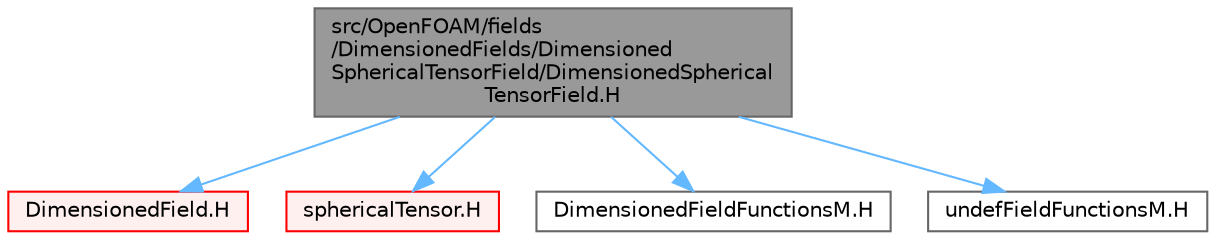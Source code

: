 digraph "src/OpenFOAM/fields/DimensionedFields/DimensionedSphericalTensorField/DimensionedSphericalTensorField.H"
{
 // LATEX_PDF_SIZE
  bgcolor="transparent";
  edge [fontname=Helvetica,fontsize=10,labelfontname=Helvetica,labelfontsize=10];
  node [fontname=Helvetica,fontsize=10,shape=box,height=0.2,width=0.4];
  Node1 [id="Node000001",label="src/OpenFOAM/fields\l/DimensionedFields/Dimensioned\lSphericalTensorField/DimensionedSpherical\lTensorField.H",height=0.2,width=0.4,color="gray40", fillcolor="grey60", style="filled", fontcolor="black",tooltip="Specialisation of DimensionedField<T, GeoMesh> for sphericalTensor."];
  Node1 -> Node2 [id="edge1_Node000001_Node000002",color="steelblue1",style="solid",tooltip=" "];
  Node2 [id="Node000002",label="DimensionedField.H",height=0.2,width=0.4,color="red", fillcolor="#FFF0F0", style="filled",URL="$DimensionedField_8H.html",tooltip=" "];
  Node1 -> Node210 [id="edge2_Node000001_Node000210",color="steelblue1",style="solid",tooltip=" "];
  Node210 [id="Node000210",label="sphericalTensor.H",height=0.2,width=0.4,color="red", fillcolor="#FFF0F0", style="filled",URL="$sphericalTensor_8H.html",tooltip=" "];
  Node1 -> Node209 [id="edge3_Node000001_Node000209",color="steelblue1",style="solid",tooltip=" "];
  Node209 [id="Node000209",label="DimensionedFieldFunctionsM.H",height=0.2,width=0.4,color="grey40", fillcolor="white", style="filled",URL="$DimensionedFieldFunctionsM_8H.html",tooltip=" "];
  Node1 -> Node169 [id="edge4_Node000001_Node000169",color="steelblue1",style="solid",tooltip=" "];
  Node169 [id="Node000169",label="undefFieldFunctionsM.H",height=0.2,width=0.4,color="grey40", fillcolor="white", style="filled",URL="$undefFieldFunctionsM_8H.html",tooltip=" "];
}
